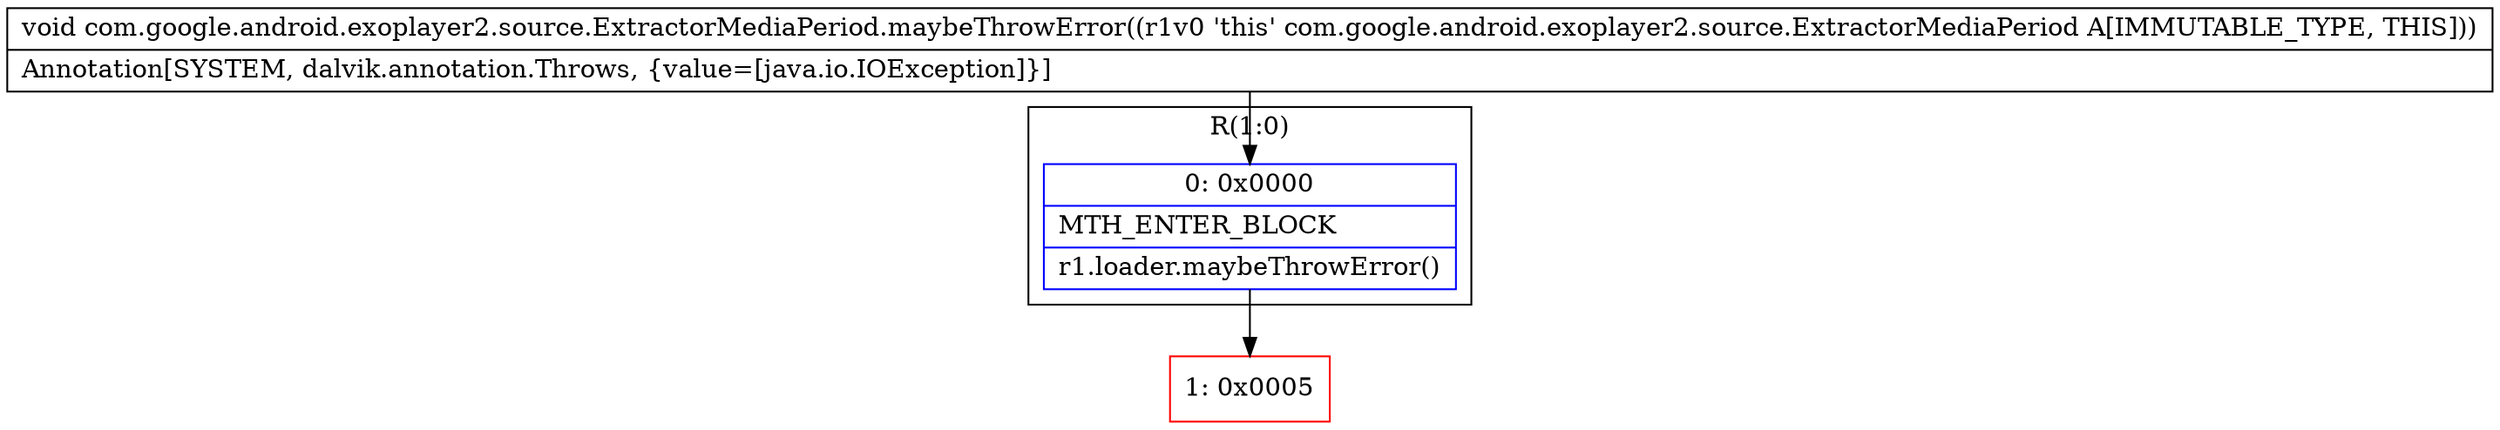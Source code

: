 digraph "CFG forcom.google.android.exoplayer2.source.ExtractorMediaPeriod.maybeThrowError()V" {
subgraph cluster_Region_1822529537 {
label = "R(1:0)";
node [shape=record,color=blue];
Node_0 [shape=record,label="{0\:\ 0x0000|MTH_ENTER_BLOCK\l|r1.loader.maybeThrowError()\l}"];
}
Node_1 [shape=record,color=red,label="{1\:\ 0x0005}"];
MethodNode[shape=record,label="{void com.google.android.exoplayer2.source.ExtractorMediaPeriod.maybeThrowError((r1v0 'this' com.google.android.exoplayer2.source.ExtractorMediaPeriod A[IMMUTABLE_TYPE, THIS]))  | Annotation[SYSTEM, dalvik.annotation.Throws, \{value=[java.io.IOException]\}]\l}"];
MethodNode -> Node_0;
Node_0 -> Node_1;
}

